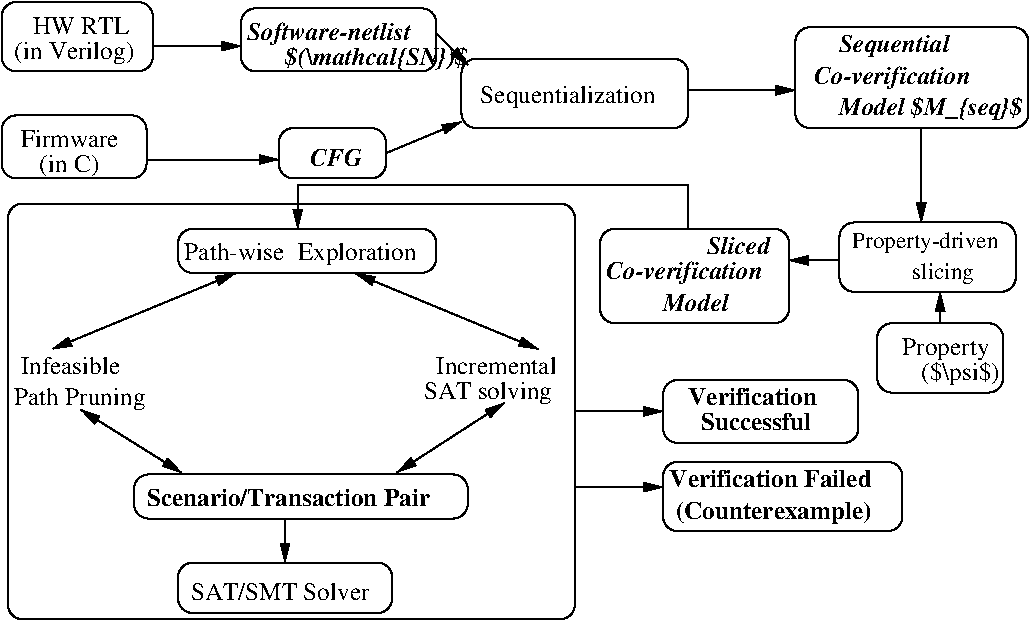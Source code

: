 #FIG 3.2  Produced by xfig version 3.2.6
Landscape
Center
Metric
A4
100.00
Single
-2
1200 2
6 5400 4005 6345 4500
2 4 0 1 0 7 50 -1 -1 0.000 0 0 7 0 0 5
	 6300 4500 6300 4005 5400 4005 5400 4500 6300 4500
4 0 0 50 -1 0 12 0.0000 6 180 690 5580 4230 Property\001
4 0 0 50 -1 0 12 0.0000 6 195 630 5715 4410 ($\\psi$)\001
-6
2 1 0 1 0 7 50 -1 -1 0.000 0 0 -1 1 1 2
	1 1 1.00 60.00 120.00
	1 1 1.00 60.00 120.00
	 -290 4622 430 5072
2 1 0 1 0 7 50 -1 -1 0.000 0 0 -1 1 0 2
	1 1 1.00 60.00 120.00
	 225 2025 855 2025
2 1 0 1 0 7 50 -1 -1 0.000 0 0 -1 1 0 2
	1 1 1.00 60.00 120.00
	 180 2835 1125 2835
2 1 0 1 0 7 50 -1 -1 0.000 0 0 -1 1 0 2
	1 1 1.00 60.00 120.00
	 2250 1935 2475 2160
2 1 0 1 0 7 50 -1 -1 0.000 0 0 -1 1 0 2
	1 1 1.00 60.00 120.00
	 1890 2790 2430 2565
2 4 0 1 0 7 50 -1 -1 4.000 0 0 7 0 0 5
	 2250 2205 2250 1755 855 1755 855 2205 2250 2205
2 1 0 1 0 7 50 -1 -1 4.000 0 0 -1 1 0 2
	1 1 1.00 60.00 120.00
	 5130 3555 4770 3555
2 1 0 1 0 7 50 -1 -1 0.000 0 0 -1 1 0 2
	1 1 1.00 60.00 120.00
	 3240 4635 3870 4635
2 1 0 1 0 7 50 -1 -1 0.000 0 0 -1 1 1 2
	1 1 1.00 60.00 120.00
	1 1 1.00 60.00 120.00
	 812 3649 -493 4189
2 1 0 1 0 7 50 -1 -1 0.000 0 0 -1 1 1 2
	1 1 1.00 60.00 120.00
	1 1 1.00 60.00 120.00
	 1674 3650 2979 4190
2 1 0 1 0 7 50 -1 -1 0.000 0 0 -1 1 0 2
	1 1 1.00 60.00 120.00
	 1170 5400 1170 5715
2 4 0 1 0 7 50 -1 -1 0.000 0 0 7 0 0 5
	 5265 4860 5265 4410 3870 4410 3870 4860 5265 4860
2 4 0 1 0 7 50 -1 -1 0.000 0 0 7 0 0 5
	 3240 6120 3240 3150 -810 3150 -810 6120 3240 6120
2 4 0 1 0 7 50 -1 -1 0.000 0 0 7 0 0 5
	 225 2205 225 1710 -855 1710 -855 2205 225 2205
2 4 0 1 0 7 50 -1 -1 0.000 0 0 7 0 0 5
	 6390 3780 6390 3285 5130 3285 5130 3780 6390 3780
2 4 0 1 0 7 50 -1 -1 0.000 0 0 7 0 0 5
	 2250 3645 2250 3330 405 3330 405 3645 2250 3645
2 1 0 1 0 7 50 -1 -1 0.000 0 0 -1 1 1 2
	1 1 1.00 60.00 120.00
	1 1 1.00 60.00 120.00
	 2735 4575 1970 5070
2 4 0 1 0 7 50 -1 -1 0.000 0 0 7 0 0 5
	 180 2970 180 2520 -855 2520 -855 2970 180 2970
2 4 0 1 0 7 50 -1 -1 0.000 0 0 7 0 0 5
	 2475 5400 2475 5085 90 5085 90 5400 2475 5400
2 1 0 1 0 7 50 -1 -1 0.000 0 0 7 1 0 4
	1 1 1.00 60.00 120.00
	 4050 3330 4050 3015 1260 3015 1260 3330
2 4 0 1 0 7 50 -1 -1 0.000 0 0 7 0 0 5
	 4770 4005 4770 3330 3420 3330 3420 4005 4770 4005
2 1 0 1 0 7 50 -1 -1 0.000 0 0 -1 1 0 2
	1 1 1.00 60.00 120.00
	 3240 5175 3870 5175
2 1 0 1 0 7 50 -1 -1 0.000 0 0 -1 1 0 2
	1 1 1.00 60.00 120.00
	 5850 4005 5850 3780
2 1 0 1 0 7 50 -1 -1 0.000 0 0 -1 1 0 2
	1 1 1.00 60.00 120.00
	 4050 2340 4815 2340
2 1 0 1 0 7 50 -1 -1 0.000 0 0 -1 1 0 2
	1 1 1.00 60.00 120.00
	 5715 2610 5715 3285
2 4 0 1 0 7 50 -1 -1 0.000 0 0 7 0 0 5
	 1890 2970 1890 2610 1125 2610 1125 2970 1890 2970
2 4 0 1 0 7 50 -1 -1 0.000 0 0 7 0 0 5
	 1935 6075 1935 5715 405 5715 405 6075 1935 6075
2 4 0 1 0 7 50 -1 -1 0.000 0 0 7 0 0 5
	 5580 5490 5580 4995 3870 4995 3870 5490 5580 5490
2 4 0 1 0 7 50 -1 -1 0.000 0 0 7 0 0 5
	 4050 2610 4050 2115 2430 2115 2430 2610 4050 2610
2 4 0 1 0 7 50 -1 -1 0.000 0 0 7 0 0 5
	 6480 2610 6480 1890 4815 1890 4815 2610 6480 2610
4 0 0 50 -1 3 12 0.0000 6 0 45 3735 3465  \001
4 0 0 50 -1 3 12 0.0000 6 165 1305 900 1980 Software-netlist\001
4 0 0 50 -1 3 12 0.0000 6 180 1455 1170 2160 $(\\mathcal{SN})$\001
4 0 0 50 -1 2 12 0.0000 4 135 855 4140 4770 Successful\001
4 0 0 50 -1 3 12 0.0000 6 135 870 3870 3510        Sliced \001
4 0 0 50 -1 2 12 0.0000 4 135 1065 4050 4590 Verification \001
4 0 0 50 -1 0 12 0.0000 4 135 735 -630 1935 HW RTL\001
4 0 0 50 -1 0 12 0.0000 6 180 945 -765 2115 (in Verilog)\001
4 0 0 50 -1 0 12 0.0000 6 135 780 450 3555 Path-wise\001
4 0 0 50 -1 0 12 0.0000 6 180 975 1260 3555 Exploration\001
4 0 0 50 -1 0 12 0.0000 4 165 465 -585 2925 (in C)\001
4 0 0 50 -1 0 12 0.0000 4 135 750 -720 2745 Firmware\001
4 0 0 50 -1 0 12 0.0000 4 135 840 -720 4365 Infeasible \001
4 0 0 50 -1 0 12 0.0000 4 180 1050 -765 4590 Path Pruning\001
4 0 0 50 -1 2 12 0.0000 4 135 2265 180 5310 Scenario/Transaction Pair\001
4 0 0 50 -1 0 12 0.0000 4 135 1005 2250 4365 Incremental \001
4 0 0 50 -1 0 12 0.0000 4 180 1020 2160 4545 SAT solving\001
4 0 0 50 -1 0 11 0.0000 6 165 1170 5220 3465 Property-driven \001
4 0 0 50 -1 3 12 0.0000 6 135 540 3870 3915 Model\001
4 0 0 50 -1 3 12 0.0000 6 165 1260 3465 3690 Co-verification\001
4 0 0 50 -1 2 12 0.0000 4 135 1605 3915 5175 Verification Failed\001
4 0 0 50 -1 2 12 0.0000 4 180 1530 3960 5400 (Counterexample)\001
4 0 0 50 -1 3 12 0.0000 4 135 405 1350 2880 CFG\001
4 0 0 50 -1 0 12 0.0000 6 135 1395 495 5985 SAT/SMT Solver\001
4 0 0 50 -1 0 12 0.0000 6 180 1485 2520 2430  Sequentialization\001
4 0 0 50 -1 0 11 0.0000 6 165 690 5445 3690      slicing\001
4 0 0 50 -1 3 12 0.0000 6 165 1260 4950 2295 Co-verification\001
4 0 0 50 -1 3 12 0.0000 6 180 885 5130 2070 Sequential\001
4 0 0 50 -1 3 12 0.0000 6 195 1500 5130 2520 Model $M_{seq}$\001
